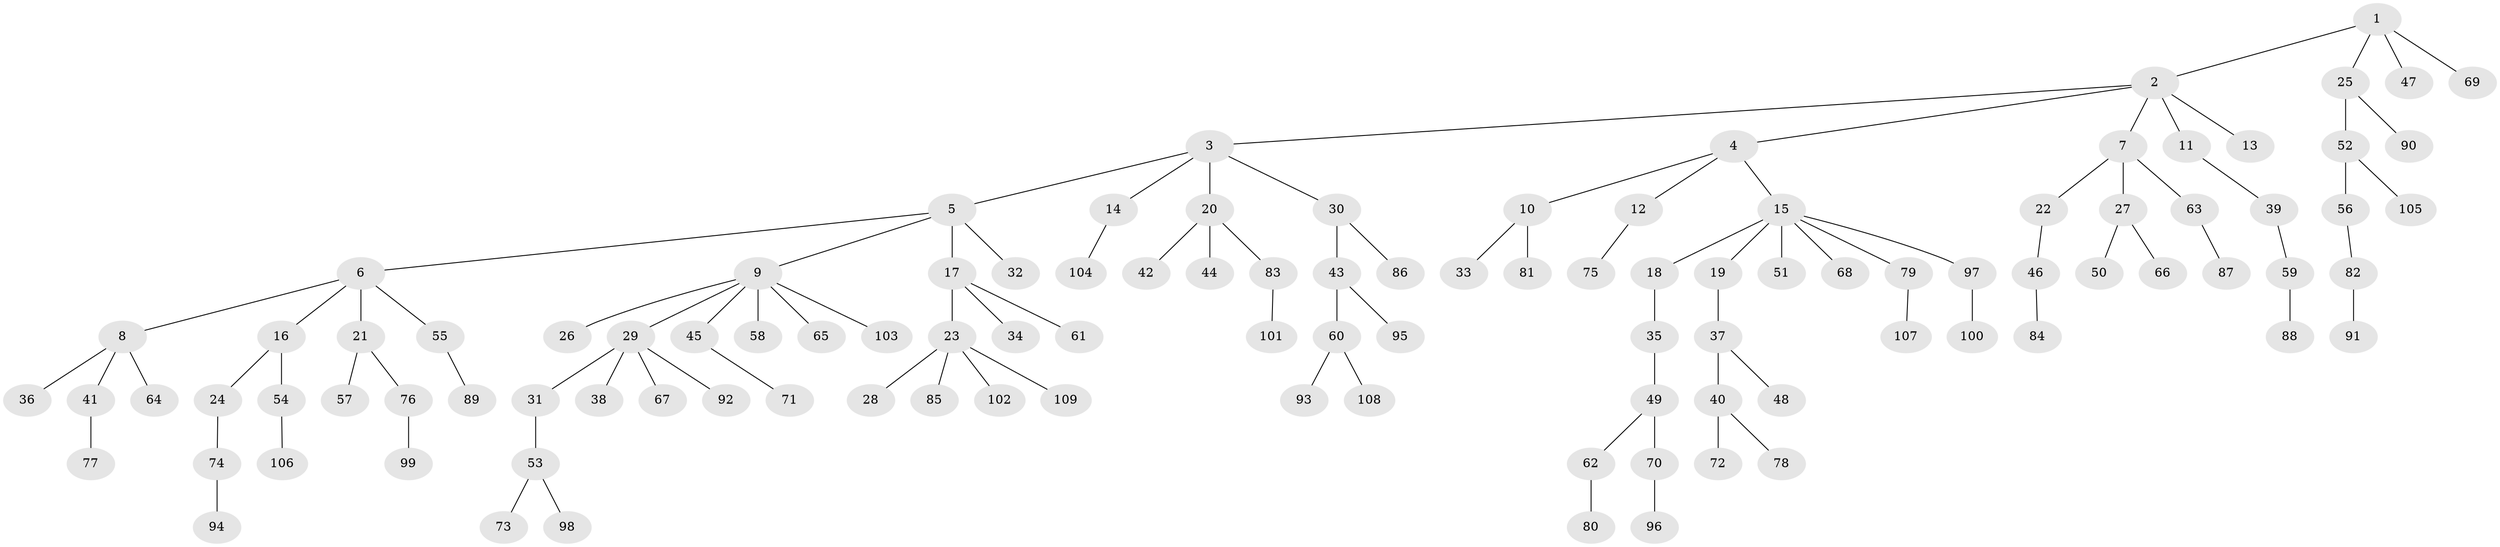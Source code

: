 // coarse degree distribution, {3: 0.10714285714285714, 5: 0.05357142857142857, 4: 0.08928571428571429, 2: 0.26785714285714285, 1: 0.48214285714285715}
// Generated by graph-tools (version 1.1) at 2025/51/03/04/25 22:51:37]
// undirected, 109 vertices, 108 edges
graph export_dot {
  node [color=gray90,style=filled];
  1;
  2;
  3;
  4;
  5;
  6;
  7;
  8;
  9;
  10;
  11;
  12;
  13;
  14;
  15;
  16;
  17;
  18;
  19;
  20;
  21;
  22;
  23;
  24;
  25;
  26;
  27;
  28;
  29;
  30;
  31;
  32;
  33;
  34;
  35;
  36;
  37;
  38;
  39;
  40;
  41;
  42;
  43;
  44;
  45;
  46;
  47;
  48;
  49;
  50;
  51;
  52;
  53;
  54;
  55;
  56;
  57;
  58;
  59;
  60;
  61;
  62;
  63;
  64;
  65;
  66;
  67;
  68;
  69;
  70;
  71;
  72;
  73;
  74;
  75;
  76;
  77;
  78;
  79;
  80;
  81;
  82;
  83;
  84;
  85;
  86;
  87;
  88;
  89;
  90;
  91;
  92;
  93;
  94;
  95;
  96;
  97;
  98;
  99;
  100;
  101;
  102;
  103;
  104;
  105;
  106;
  107;
  108;
  109;
  1 -- 2;
  1 -- 25;
  1 -- 47;
  1 -- 69;
  2 -- 3;
  2 -- 4;
  2 -- 7;
  2 -- 11;
  2 -- 13;
  3 -- 5;
  3 -- 14;
  3 -- 20;
  3 -- 30;
  4 -- 10;
  4 -- 12;
  4 -- 15;
  5 -- 6;
  5 -- 9;
  5 -- 17;
  5 -- 32;
  6 -- 8;
  6 -- 16;
  6 -- 21;
  6 -- 55;
  7 -- 22;
  7 -- 27;
  7 -- 63;
  8 -- 36;
  8 -- 41;
  8 -- 64;
  9 -- 26;
  9 -- 29;
  9 -- 45;
  9 -- 58;
  9 -- 65;
  9 -- 103;
  10 -- 33;
  10 -- 81;
  11 -- 39;
  12 -- 75;
  14 -- 104;
  15 -- 18;
  15 -- 19;
  15 -- 51;
  15 -- 68;
  15 -- 79;
  15 -- 97;
  16 -- 24;
  16 -- 54;
  17 -- 23;
  17 -- 34;
  17 -- 61;
  18 -- 35;
  19 -- 37;
  20 -- 42;
  20 -- 44;
  20 -- 83;
  21 -- 57;
  21 -- 76;
  22 -- 46;
  23 -- 28;
  23 -- 85;
  23 -- 102;
  23 -- 109;
  24 -- 74;
  25 -- 52;
  25 -- 90;
  27 -- 50;
  27 -- 66;
  29 -- 31;
  29 -- 38;
  29 -- 67;
  29 -- 92;
  30 -- 43;
  30 -- 86;
  31 -- 53;
  35 -- 49;
  37 -- 40;
  37 -- 48;
  39 -- 59;
  40 -- 72;
  40 -- 78;
  41 -- 77;
  43 -- 60;
  43 -- 95;
  45 -- 71;
  46 -- 84;
  49 -- 62;
  49 -- 70;
  52 -- 56;
  52 -- 105;
  53 -- 73;
  53 -- 98;
  54 -- 106;
  55 -- 89;
  56 -- 82;
  59 -- 88;
  60 -- 93;
  60 -- 108;
  62 -- 80;
  63 -- 87;
  70 -- 96;
  74 -- 94;
  76 -- 99;
  79 -- 107;
  82 -- 91;
  83 -- 101;
  97 -- 100;
}
